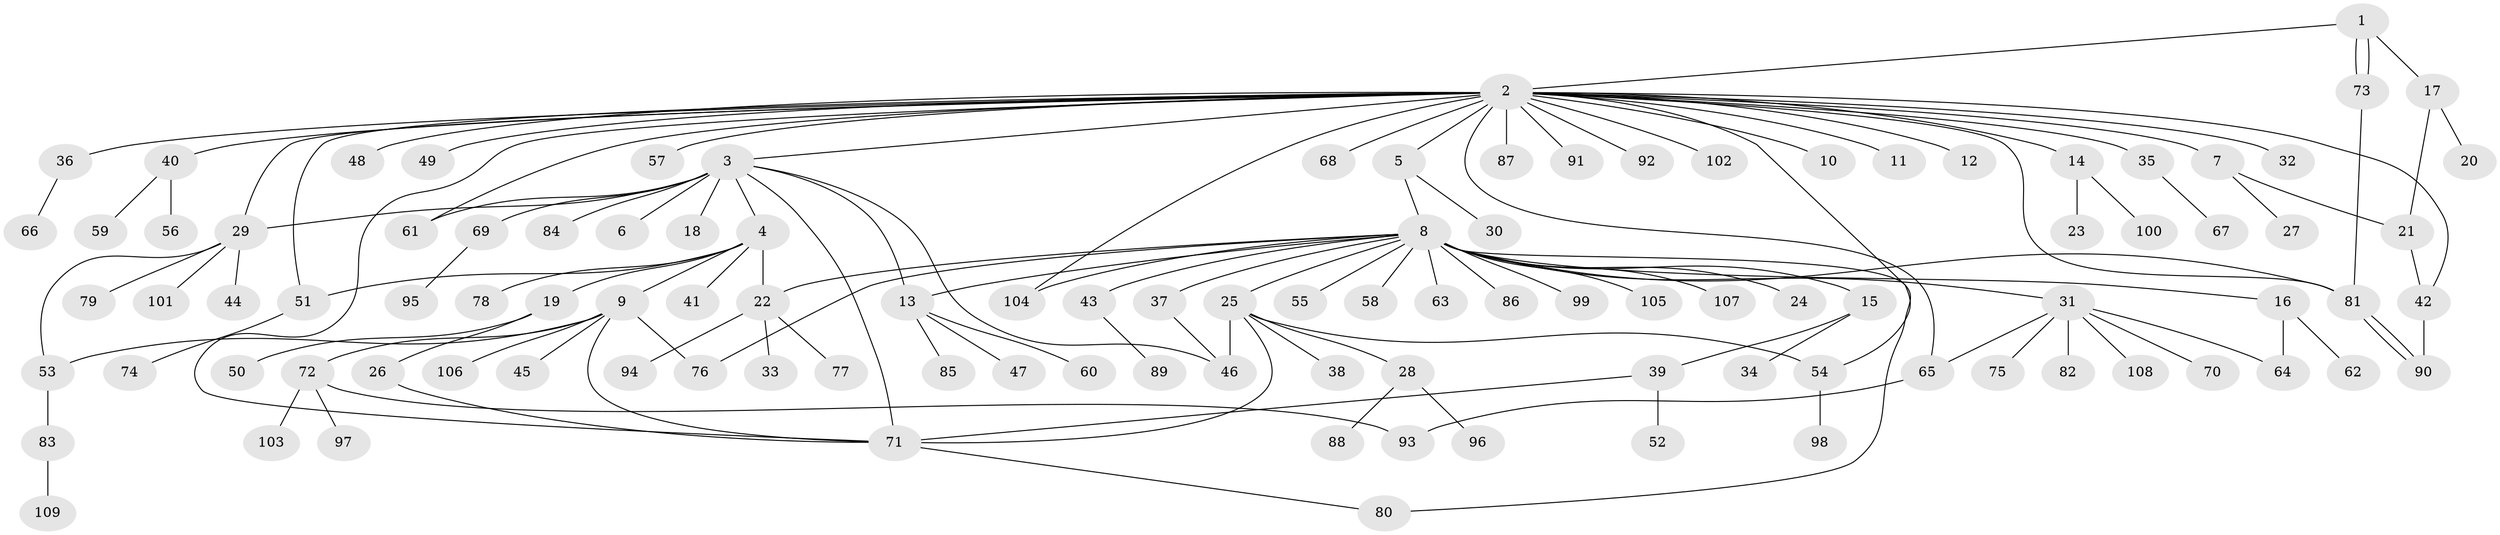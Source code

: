 // Generated by graph-tools (version 1.1) at 2025/49/03/09/25 03:49:49]
// undirected, 109 vertices, 135 edges
graph export_dot {
graph [start="1"]
  node [color=gray90,style=filled];
  1;
  2;
  3;
  4;
  5;
  6;
  7;
  8;
  9;
  10;
  11;
  12;
  13;
  14;
  15;
  16;
  17;
  18;
  19;
  20;
  21;
  22;
  23;
  24;
  25;
  26;
  27;
  28;
  29;
  30;
  31;
  32;
  33;
  34;
  35;
  36;
  37;
  38;
  39;
  40;
  41;
  42;
  43;
  44;
  45;
  46;
  47;
  48;
  49;
  50;
  51;
  52;
  53;
  54;
  55;
  56;
  57;
  58;
  59;
  60;
  61;
  62;
  63;
  64;
  65;
  66;
  67;
  68;
  69;
  70;
  71;
  72;
  73;
  74;
  75;
  76;
  77;
  78;
  79;
  80;
  81;
  82;
  83;
  84;
  85;
  86;
  87;
  88;
  89;
  90;
  91;
  92;
  93;
  94;
  95;
  96;
  97;
  98;
  99;
  100;
  101;
  102;
  103;
  104;
  105;
  106;
  107;
  108;
  109;
  1 -- 2;
  1 -- 17;
  1 -- 73;
  1 -- 73;
  2 -- 3;
  2 -- 5;
  2 -- 7;
  2 -- 10;
  2 -- 11;
  2 -- 12;
  2 -- 14;
  2 -- 29;
  2 -- 32;
  2 -- 35;
  2 -- 36;
  2 -- 40;
  2 -- 42;
  2 -- 48;
  2 -- 49;
  2 -- 51;
  2 -- 54;
  2 -- 57;
  2 -- 61;
  2 -- 65;
  2 -- 68;
  2 -- 71;
  2 -- 81;
  2 -- 87;
  2 -- 91;
  2 -- 92;
  2 -- 102;
  2 -- 104;
  3 -- 4;
  3 -- 6;
  3 -- 13;
  3 -- 18;
  3 -- 29;
  3 -- 46;
  3 -- 61;
  3 -- 69;
  3 -- 71;
  3 -- 84;
  4 -- 9;
  4 -- 19;
  4 -- 22;
  4 -- 41;
  4 -- 51;
  4 -- 78;
  5 -- 8;
  5 -- 30;
  7 -- 21;
  7 -- 27;
  8 -- 13;
  8 -- 15;
  8 -- 16;
  8 -- 22;
  8 -- 24;
  8 -- 25;
  8 -- 31;
  8 -- 37;
  8 -- 43;
  8 -- 55;
  8 -- 58;
  8 -- 63;
  8 -- 76;
  8 -- 80;
  8 -- 81;
  8 -- 86;
  8 -- 99;
  8 -- 104;
  8 -- 105;
  8 -- 107;
  9 -- 45;
  9 -- 53;
  9 -- 71;
  9 -- 72;
  9 -- 76;
  9 -- 106;
  13 -- 47;
  13 -- 60;
  13 -- 85;
  14 -- 23;
  14 -- 100;
  15 -- 34;
  15 -- 39;
  16 -- 62;
  16 -- 64;
  17 -- 20;
  17 -- 21;
  19 -- 26;
  19 -- 50;
  21 -- 42;
  22 -- 33;
  22 -- 77;
  22 -- 94;
  25 -- 28;
  25 -- 38;
  25 -- 46;
  25 -- 54;
  25 -- 71;
  26 -- 71;
  28 -- 88;
  28 -- 96;
  29 -- 44;
  29 -- 53;
  29 -- 79;
  29 -- 101;
  31 -- 64;
  31 -- 65;
  31 -- 70;
  31 -- 75;
  31 -- 82;
  31 -- 108;
  35 -- 67;
  36 -- 66;
  37 -- 46;
  39 -- 52;
  39 -- 71;
  40 -- 56;
  40 -- 59;
  42 -- 90;
  43 -- 89;
  51 -- 74;
  53 -- 83;
  54 -- 98;
  65 -- 93;
  69 -- 95;
  71 -- 80;
  72 -- 93;
  72 -- 97;
  72 -- 103;
  73 -- 81;
  81 -- 90;
  81 -- 90;
  83 -- 109;
}
